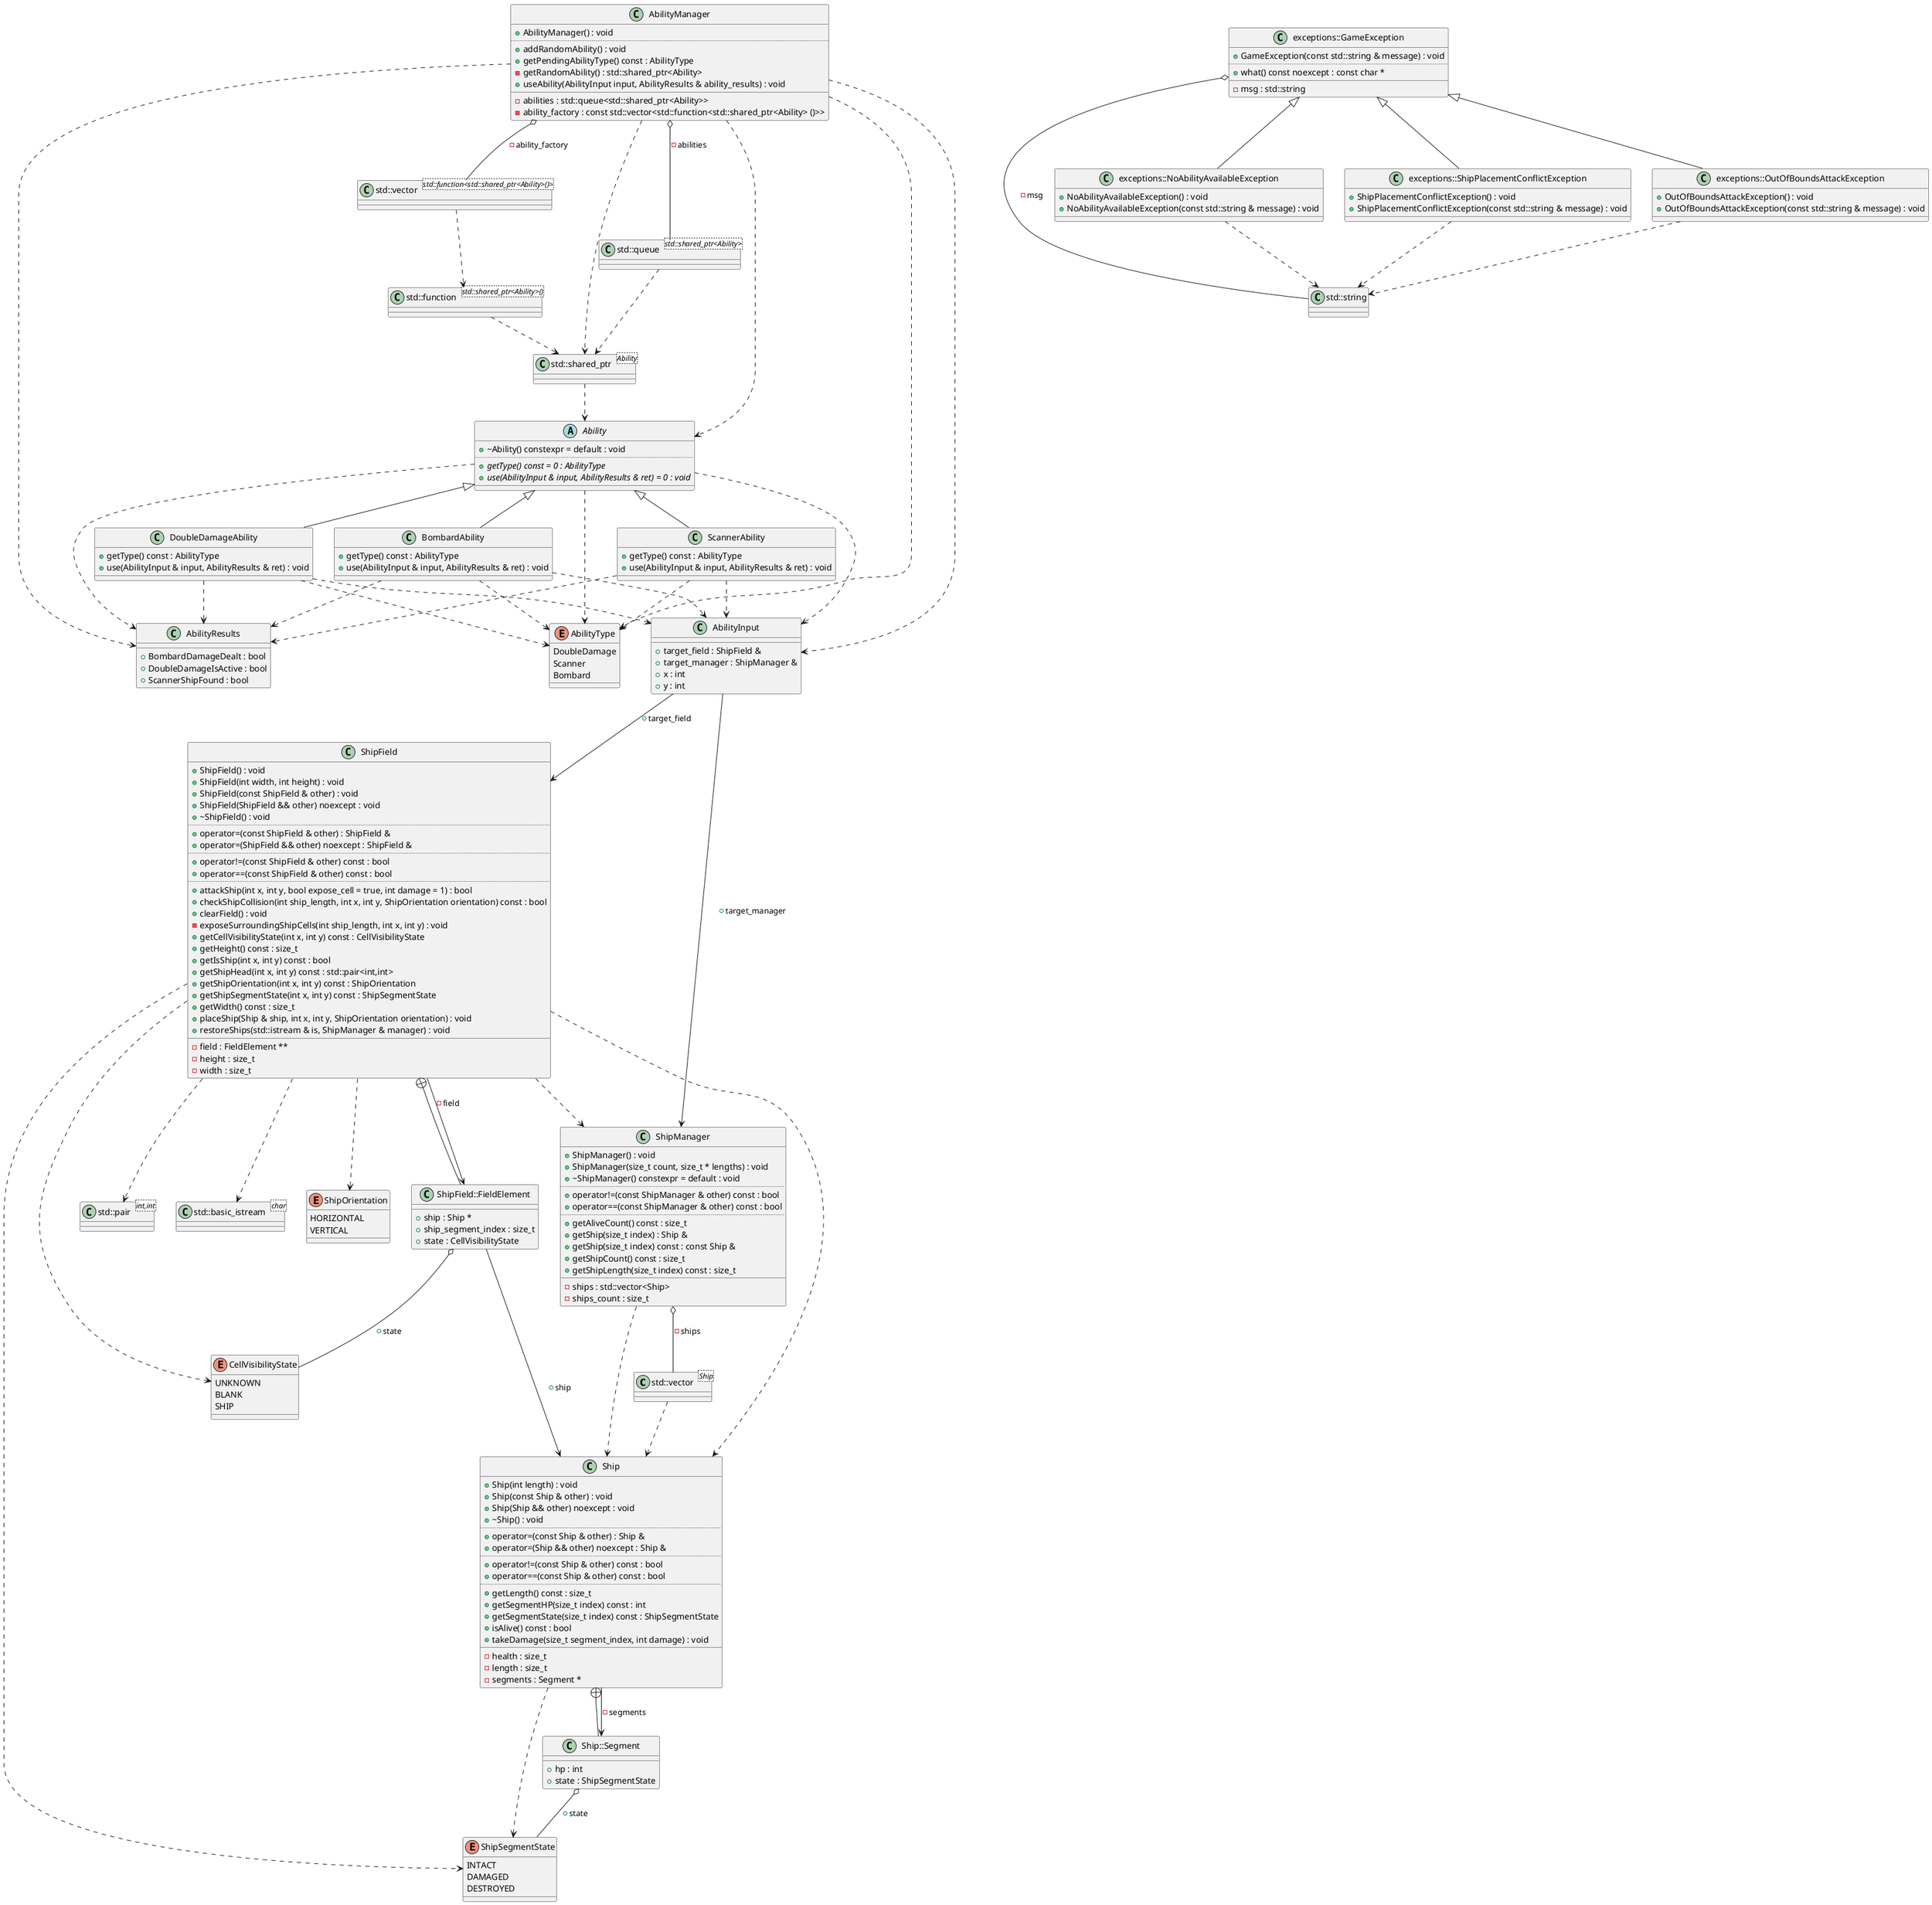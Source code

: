 @startuml
class "std::vector<Ship>" as C_0010668212532447068380
class C_0010668212532447068380 {
__
}
class "std::pair<int,int>" as C_0006524010458157121833
class C_0006524010458157121833 {
__
}
class "std::basic_istream<char>" as C_0005505409806480479128
class C_0005505409806480479128 {
__
}
class "std::shared_ptr<Ability>" as C_0012342435662910727844
class C_0012342435662910727844 {
__
}
class "std::queue<std::shared_ptr<Ability>>" as C_0008193623610420284737
class C_0008193623610420284737 {
__
}
class "std::function<std::shared_ptr<Ability>()>" as C_0014703876471129105020
class C_0014703876471129105020 {
__
}
class "std::vector<std::function<std::shared_ptr<Ability>()>>" as C_0010378818160678026980
class C_0010378818160678026980 {
__
}
class "std::string" as C_0001275076681856179721
class C_0001275076681856179721 {
__
}
enum "ShipSegmentState" as C_0014256742677139282670
enum C_0014256742677139282670 {
INTACT
DAMAGED
DESTROYED
}
enum "ShipOrientation" as C_0002579181642537833876
enum C_0002579181642537833876 {
HORIZONTAL
VERTICAL
}
enum "CellVisibilityState" as C_0003333043679234439357
enum C_0003333043679234439357 {
UNKNOWN
BLANK
SHIP
}
class "Ship" as C_0014529657433315016423
class C_0014529657433315016423 {
+Ship(int length) : void
+Ship(const Ship & other) : void
+Ship(Ship && other) noexcept : void
+~Ship() : void
..
+operator=(const Ship & other) : Ship &
+operator=(Ship && other) noexcept : Ship &
..
+operator!=(const Ship & other) const : bool
+operator==(const Ship & other) const : bool
..
+getLength() const : size_t
+getSegmentHP(size_t index) const : int
+getSegmentState(size_t index) const : ShipSegmentState
+isAlive() const : bool
+takeDamage(size_t segment_index, int damage) : void
__
-health : size_t
-length : size_t
-segments : Segment *
}
class "Ship::Segment" as C_0000674658759292391449
class C_0000674658759292391449 {
__
+hp : int
+state : ShipSegmentState
}
class "ShipManager" as C_0017499122254539489506
class C_0017499122254539489506 {
+ShipManager() : void
+ShipManager(size_t count, size_t * lengths) : void
+~ShipManager() constexpr = default : void
..
+operator!=(const ShipManager & other) const : bool
+operator==(const ShipManager & other) const : bool
..
+getAliveCount() const : size_t
+getShip(size_t index) : Ship &
+getShip(size_t index) const : const Ship &
+getShipCount() const : size_t
+getShipLength(size_t index) const : size_t
__
-ships : std::vector<Ship>
-ships_count : size_t
}
class "ShipField" as C_0003843296779074973901
class C_0003843296779074973901 {
+ShipField() : void
+ShipField(int width, int height) : void
+ShipField(const ShipField & other) : void
+ShipField(ShipField && other) noexcept : void
+~ShipField() : void
..
+operator=(const ShipField & other) : ShipField &
+operator=(ShipField && other) noexcept : ShipField &
..
+operator!=(const ShipField & other) const : bool
+operator==(const ShipField & other) const : bool
..
+attackShip(int x, int y, bool expose_cell = true, int damage = 1) : bool
+checkShipCollision(int ship_length, int x, int y, ShipOrientation orientation) const : bool
+clearField() : void
-exposeSurroundingShipCells(int ship_length, int x, int y) : void
+getCellVisibilityState(int x, int y) const : CellVisibilityState
+getHeight() const : size_t
+getIsShip(int x, int y) const : bool
+getShipHead(int x, int y) const : std::pair<int,int>
+getShipOrientation(int x, int y) const : ShipOrientation
+getShipSegmentState(int x, int y) const : ShipSegmentState
+getWidth() const : size_t
+placeShip(Ship & ship, int x, int y, ShipOrientation orientation) : void
+restoreShips(std::istream & is, ShipManager & manager) : void
__
-field : FieldElement **
-height : size_t
-width : size_t
}
class "ShipField::FieldElement" as C_0000316359785794417378
class C_0000316359785794417378 {
__
+ship : Ship *
+ship_segment_index : size_t
+state : CellVisibilityState
}
class "AbilityResults" as C_0005219465313958275113
class C_0005219465313958275113 {
__
+BombardDamageDealt : bool
+DoubleDamageIsActive : bool
+ScannerShipFound : bool
}
class "AbilityInput" as C_0006255146489372148425
class C_0006255146489372148425 {
__
+target_field : ShipField &
+target_manager : ShipManager &
+x : int
+y : int
}
enum "AbilityType" as C_0006740456236575953687
enum C_0006740456236575953687 {
DoubleDamage
Scanner
Bombard
}
abstract "Ability" as C_0017635961848386255115
abstract C_0017635961848386255115 {
+~Ability() constexpr = default : void
..
{abstract} +getType() const = 0 : AbilityType
{abstract} +use(AbilityInput & input, AbilityResults & ret) = 0 : void
__
}
class "AbilityManager" as C_0002235219345516323367
class C_0002235219345516323367 {
+AbilityManager() : void
..
+addRandomAbility() : void
+getPendingAbilityType() const : AbilityType
-getRandomAbility() : std::shared_ptr<Ability>
+useAbility(AbilityInput input, AbilityResults & ability_results) : void
__
-abilities : std::queue<std::shared_ptr<Ability>>
-ability_factory : const std::vector<std::function<std::shared_ptr<Ability> ()>>
}
class "BombardAbility" as C_0012849869308180511032
class C_0012849869308180511032 {
+getType() const : AbilityType
+use(AbilityInput & input, AbilityResults & ret) : void
__
}
class "DoubleDamageAbility" as C_0002469271380474702704
class C_0002469271380474702704 {
+getType() const : AbilityType
+use(AbilityInput & input, AbilityResults & ret) : void
__
}
class "ScannerAbility" as C_0005147631956111864072
class C_0005147631956111864072 {
+getType() const : AbilityType
+use(AbilityInput & input, AbilityResults & ret) : void
__
}
class "exceptions::GameException" as C_0007589199267016446353
class C_0007589199267016446353 {
+GameException(const std::string & message) : void
..
+what() const noexcept : const char *
__
-msg : std::string
}
class "exceptions::NoAbilityAvailableException" as C_0006087931829388500955
class C_0006087931829388500955 {
+NoAbilityAvailableException() : void
+NoAbilityAvailableException(const std::string & message) : void
__
}
class "exceptions::ShipPlacementConflictException" as C_0014145847858458416793
class C_0014145847858458416793 {
+ShipPlacementConflictException() : void
+ShipPlacementConflictException(const std::string & message) : void
__
}
class "exceptions::OutOfBoundsAttackException" as C_0000456049838779900119
class C_0000456049838779900119 {
+OutOfBoundsAttackException() : void
+OutOfBoundsAttackException(const std::string & message) : void
__
}
C_0010668212532447068380 ..> C_0014529657433315016423
C_0012342435662910727844 ..> C_0017635961848386255115
C_0008193623610420284737 ..> C_0012342435662910727844
C_0014703876471129105020 ..> C_0012342435662910727844
C_0010378818160678026980 ..> C_0014703876471129105020
C_0014529657433315016423 ..> C_0014256742677139282670
C_0014529657433315016423 --> C_0000674658759292391449 : -segments
C_0000674658759292391449 --+ C_0014529657433315016423
C_0000674658759292391449 o-- C_0014256742677139282670 : +state
C_0017499122254539489506 ..> C_0014529657433315016423
C_0017499122254539489506 o-- C_0010668212532447068380 : -ships
C_0003843296779074973901 ..> C_0002579181642537833876
C_0003843296779074973901 ..> C_0003333043679234439357
C_0003843296779074973901 ..> C_0014256742677139282670
C_0003843296779074973901 ..> C_0014529657433315016423
C_0003843296779074973901 ..> C_0006524010458157121833
C_0003843296779074973901 ..> C_0005505409806480479128
C_0003843296779074973901 ..> C_0017499122254539489506
C_0003843296779074973901 --> C_0000316359785794417378 : -field
C_0000316359785794417378 --+ C_0003843296779074973901
C_0000316359785794417378 o-- C_0003333043679234439357 : +state
C_0000316359785794417378 --> C_0014529657433315016423 : +ship
C_0006255146489372148425 --> C_0003843296779074973901 : +target_field
C_0006255146489372148425 --> C_0017499122254539489506 : +target_manager
C_0017635961848386255115 ..> C_0006255146489372148425
C_0017635961848386255115 ..> C_0005219465313958275113
C_0017635961848386255115 ..> C_0006740456236575953687
C_0002235219345516323367 ..> C_0012342435662910727844
C_0002235219345516323367 ..> C_0017635961848386255115
C_0002235219345516323367 ..> C_0006255146489372148425
C_0002235219345516323367 ..> C_0005219465313958275113
C_0002235219345516323367 ..> C_0006740456236575953687
C_0002235219345516323367 o-- C_0008193623610420284737 : -abilities
C_0002235219345516323367 o-- C_0010378818160678026980 : -ability_factory
C_0012849869308180511032 ..> C_0006255146489372148425
C_0012849869308180511032 ..> C_0005219465313958275113
C_0012849869308180511032 ..> C_0006740456236575953687
C_0017635961848386255115 <|-- C_0012849869308180511032

C_0002469271380474702704 ..> C_0006255146489372148425
C_0002469271380474702704 ..> C_0005219465313958275113
C_0002469271380474702704 ..> C_0006740456236575953687
C_0017635961848386255115 <|-- C_0002469271380474702704

C_0005147631956111864072 ..> C_0006255146489372148425
C_0005147631956111864072 ..> C_0005219465313958275113
C_0005147631956111864072 ..> C_0006740456236575953687
C_0017635961848386255115 <|-- C_0005147631956111864072

C_0007589199267016446353 o-- C_0001275076681856179721 : -msg
C_0006087931829388500955 ..> C_0001275076681856179721
C_0007589199267016446353 <|-- C_0006087931829388500955

C_0014145847858458416793 ..> C_0001275076681856179721
C_0007589199267016446353 <|-- C_0014145847858458416793

C_0000456049838779900119 ..> C_0001275076681856179721
C_0007589199267016446353 <|-- C_0000456049838779900119


'Generated with clang-uml, version 0.5.5
'LLVM version clang version 18.1.8
@enduml
